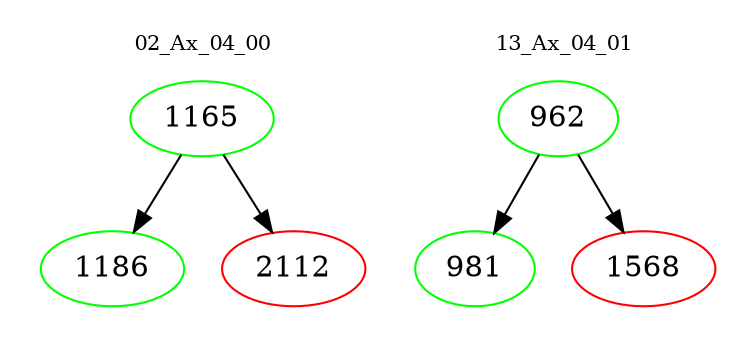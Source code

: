 digraph{
subgraph cluster_0 {
color = white
label = "02_Ax_04_00";
fontsize=10;
T0_1165 [label="1165", color="green"]
T0_1165 -> T0_1186 [color="black"]
T0_1186 [label="1186", color="green"]
T0_1165 -> T0_2112 [color="black"]
T0_2112 [label="2112", color="red"]
}
subgraph cluster_1 {
color = white
label = "13_Ax_04_01";
fontsize=10;
T1_962 [label="962", color="green"]
T1_962 -> T1_981 [color="black"]
T1_981 [label="981", color="green"]
T1_962 -> T1_1568 [color="black"]
T1_1568 [label="1568", color="red"]
}
}
